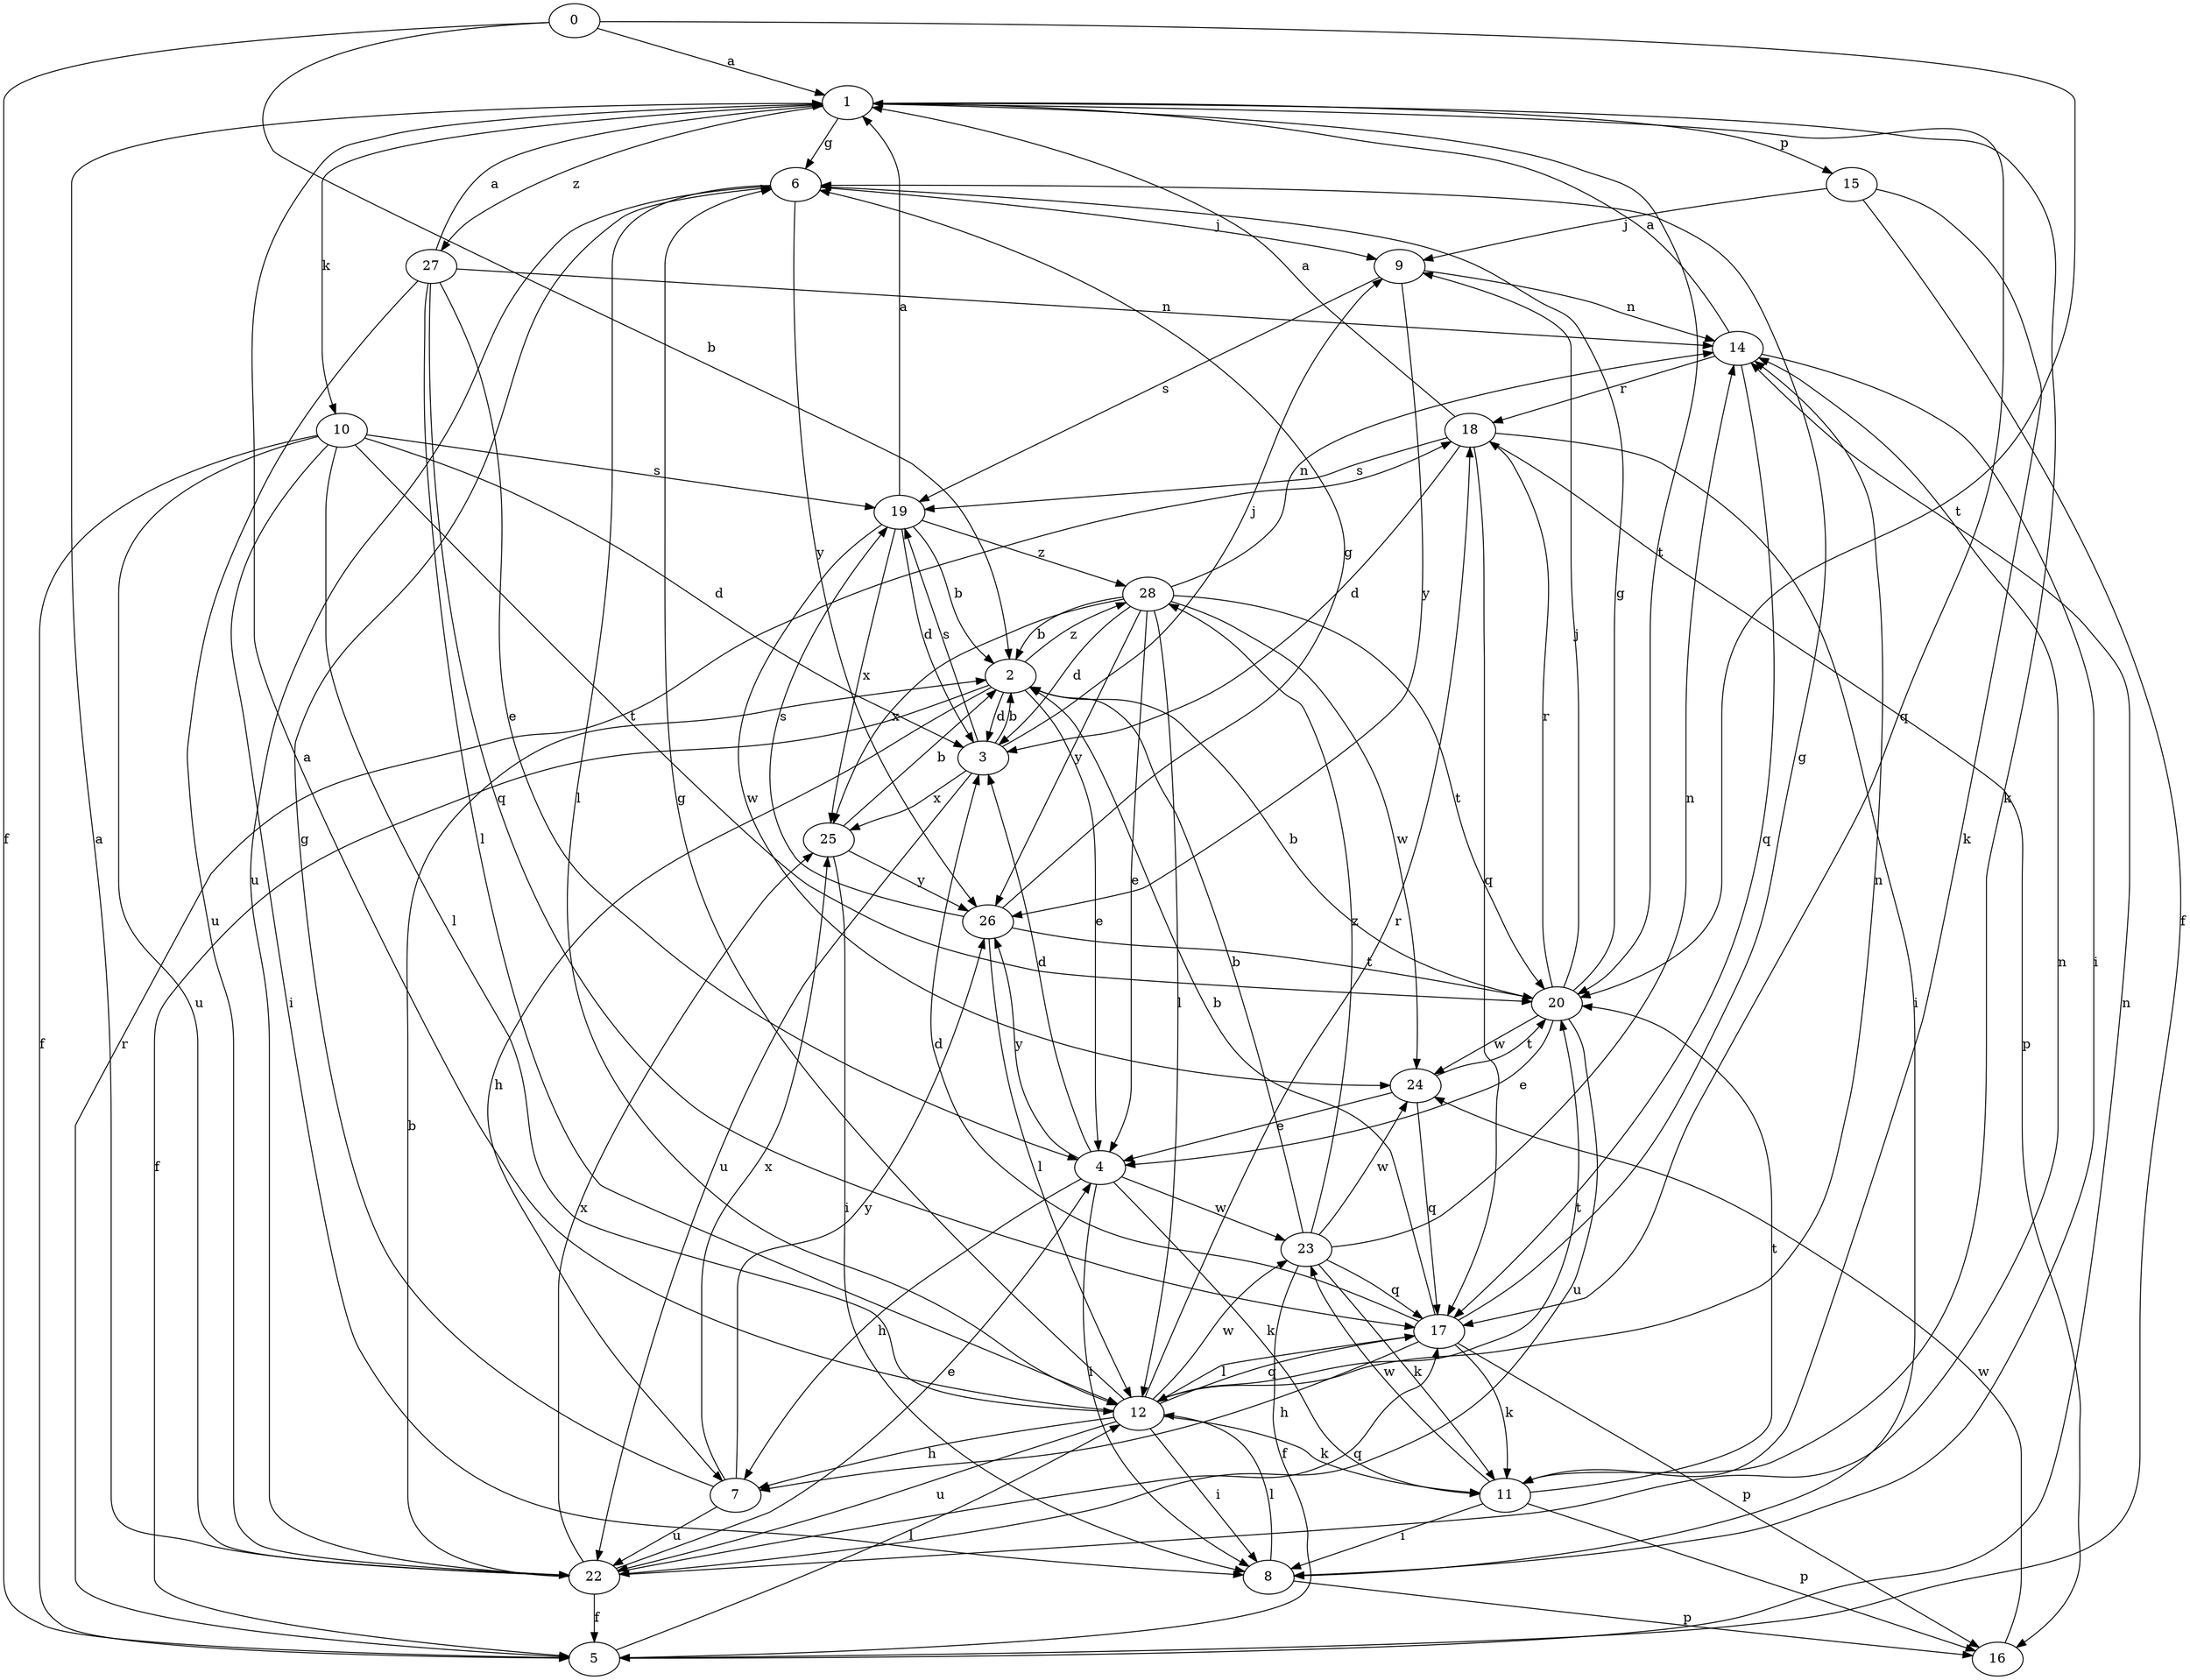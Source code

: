 strict digraph  {
0;
1;
2;
3;
4;
5;
6;
7;
8;
9;
10;
11;
12;
14;
15;
16;
17;
18;
19;
20;
22;
23;
24;
25;
26;
27;
28;
0 -> 1  [label=a];
0 -> 2  [label=b];
0 -> 5  [label=f];
0 -> 20  [label=t];
1 -> 6  [label=g];
1 -> 10  [label=k];
1 -> 11  [label=k];
1 -> 15  [label=p];
1 -> 17  [label=q];
1 -> 20  [label=t];
1 -> 27  [label=z];
2 -> 3  [label=d];
2 -> 4  [label=e];
2 -> 5  [label=f];
2 -> 7  [label=h];
2 -> 28  [label=z];
3 -> 2  [label=b];
3 -> 9  [label=j];
3 -> 19  [label=s];
3 -> 22  [label=u];
3 -> 25  [label=x];
4 -> 3  [label=d];
4 -> 7  [label=h];
4 -> 8  [label=i];
4 -> 11  [label=k];
4 -> 23  [label=w];
4 -> 26  [label=y];
5 -> 12  [label=l];
5 -> 14  [label=n];
5 -> 18  [label=r];
6 -> 9  [label=j];
6 -> 12  [label=l];
6 -> 22  [label=u];
6 -> 26  [label=y];
7 -> 6  [label=g];
7 -> 22  [label=u];
7 -> 25  [label=x];
7 -> 26  [label=y];
8 -> 12  [label=l];
8 -> 16  [label=p];
9 -> 14  [label=n];
9 -> 19  [label=s];
9 -> 26  [label=y];
10 -> 3  [label=d];
10 -> 5  [label=f];
10 -> 8  [label=i];
10 -> 12  [label=l];
10 -> 19  [label=s];
10 -> 20  [label=t];
10 -> 22  [label=u];
11 -> 8  [label=i];
11 -> 16  [label=p];
11 -> 20  [label=t];
11 -> 23  [label=w];
12 -> 1  [label=a];
12 -> 6  [label=g];
12 -> 7  [label=h];
12 -> 8  [label=i];
12 -> 11  [label=k];
12 -> 14  [label=n];
12 -> 17  [label=q];
12 -> 18  [label=r];
12 -> 20  [label=t];
12 -> 22  [label=u];
12 -> 23  [label=w];
14 -> 1  [label=a];
14 -> 8  [label=i];
14 -> 17  [label=q];
14 -> 18  [label=r];
15 -> 5  [label=f];
15 -> 9  [label=j];
15 -> 11  [label=k];
16 -> 24  [label=w];
17 -> 2  [label=b];
17 -> 3  [label=d];
17 -> 6  [label=g];
17 -> 7  [label=h];
17 -> 11  [label=k];
17 -> 12  [label=l];
17 -> 16  [label=p];
18 -> 1  [label=a];
18 -> 3  [label=d];
18 -> 8  [label=i];
18 -> 16  [label=p];
18 -> 17  [label=q];
18 -> 19  [label=s];
19 -> 1  [label=a];
19 -> 2  [label=b];
19 -> 3  [label=d];
19 -> 24  [label=w];
19 -> 25  [label=x];
19 -> 28  [label=z];
20 -> 2  [label=b];
20 -> 4  [label=e];
20 -> 6  [label=g];
20 -> 9  [label=j];
20 -> 18  [label=r];
20 -> 22  [label=u];
20 -> 24  [label=w];
22 -> 1  [label=a];
22 -> 2  [label=b];
22 -> 4  [label=e];
22 -> 5  [label=f];
22 -> 14  [label=n];
22 -> 17  [label=q];
22 -> 25  [label=x];
23 -> 2  [label=b];
23 -> 5  [label=f];
23 -> 11  [label=k];
23 -> 14  [label=n];
23 -> 17  [label=q];
23 -> 24  [label=w];
23 -> 28  [label=z];
24 -> 4  [label=e];
24 -> 17  [label=q];
24 -> 20  [label=t];
25 -> 2  [label=b];
25 -> 8  [label=i];
25 -> 26  [label=y];
26 -> 6  [label=g];
26 -> 12  [label=l];
26 -> 19  [label=s];
26 -> 20  [label=t];
27 -> 1  [label=a];
27 -> 4  [label=e];
27 -> 12  [label=l];
27 -> 14  [label=n];
27 -> 17  [label=q];
27 -> 22  [label=u];
28 -> 2  [label=b];
28 -> 3  [label=d];
28 -> 4  [label=e];
28 -> 12  [label=l];
28 -> 14  [label=n];
28 -> 20  [label=t];
28 -> 24  [label=w];
28 -> 25  [label=x];
28 -> 26  [label=y];
}
